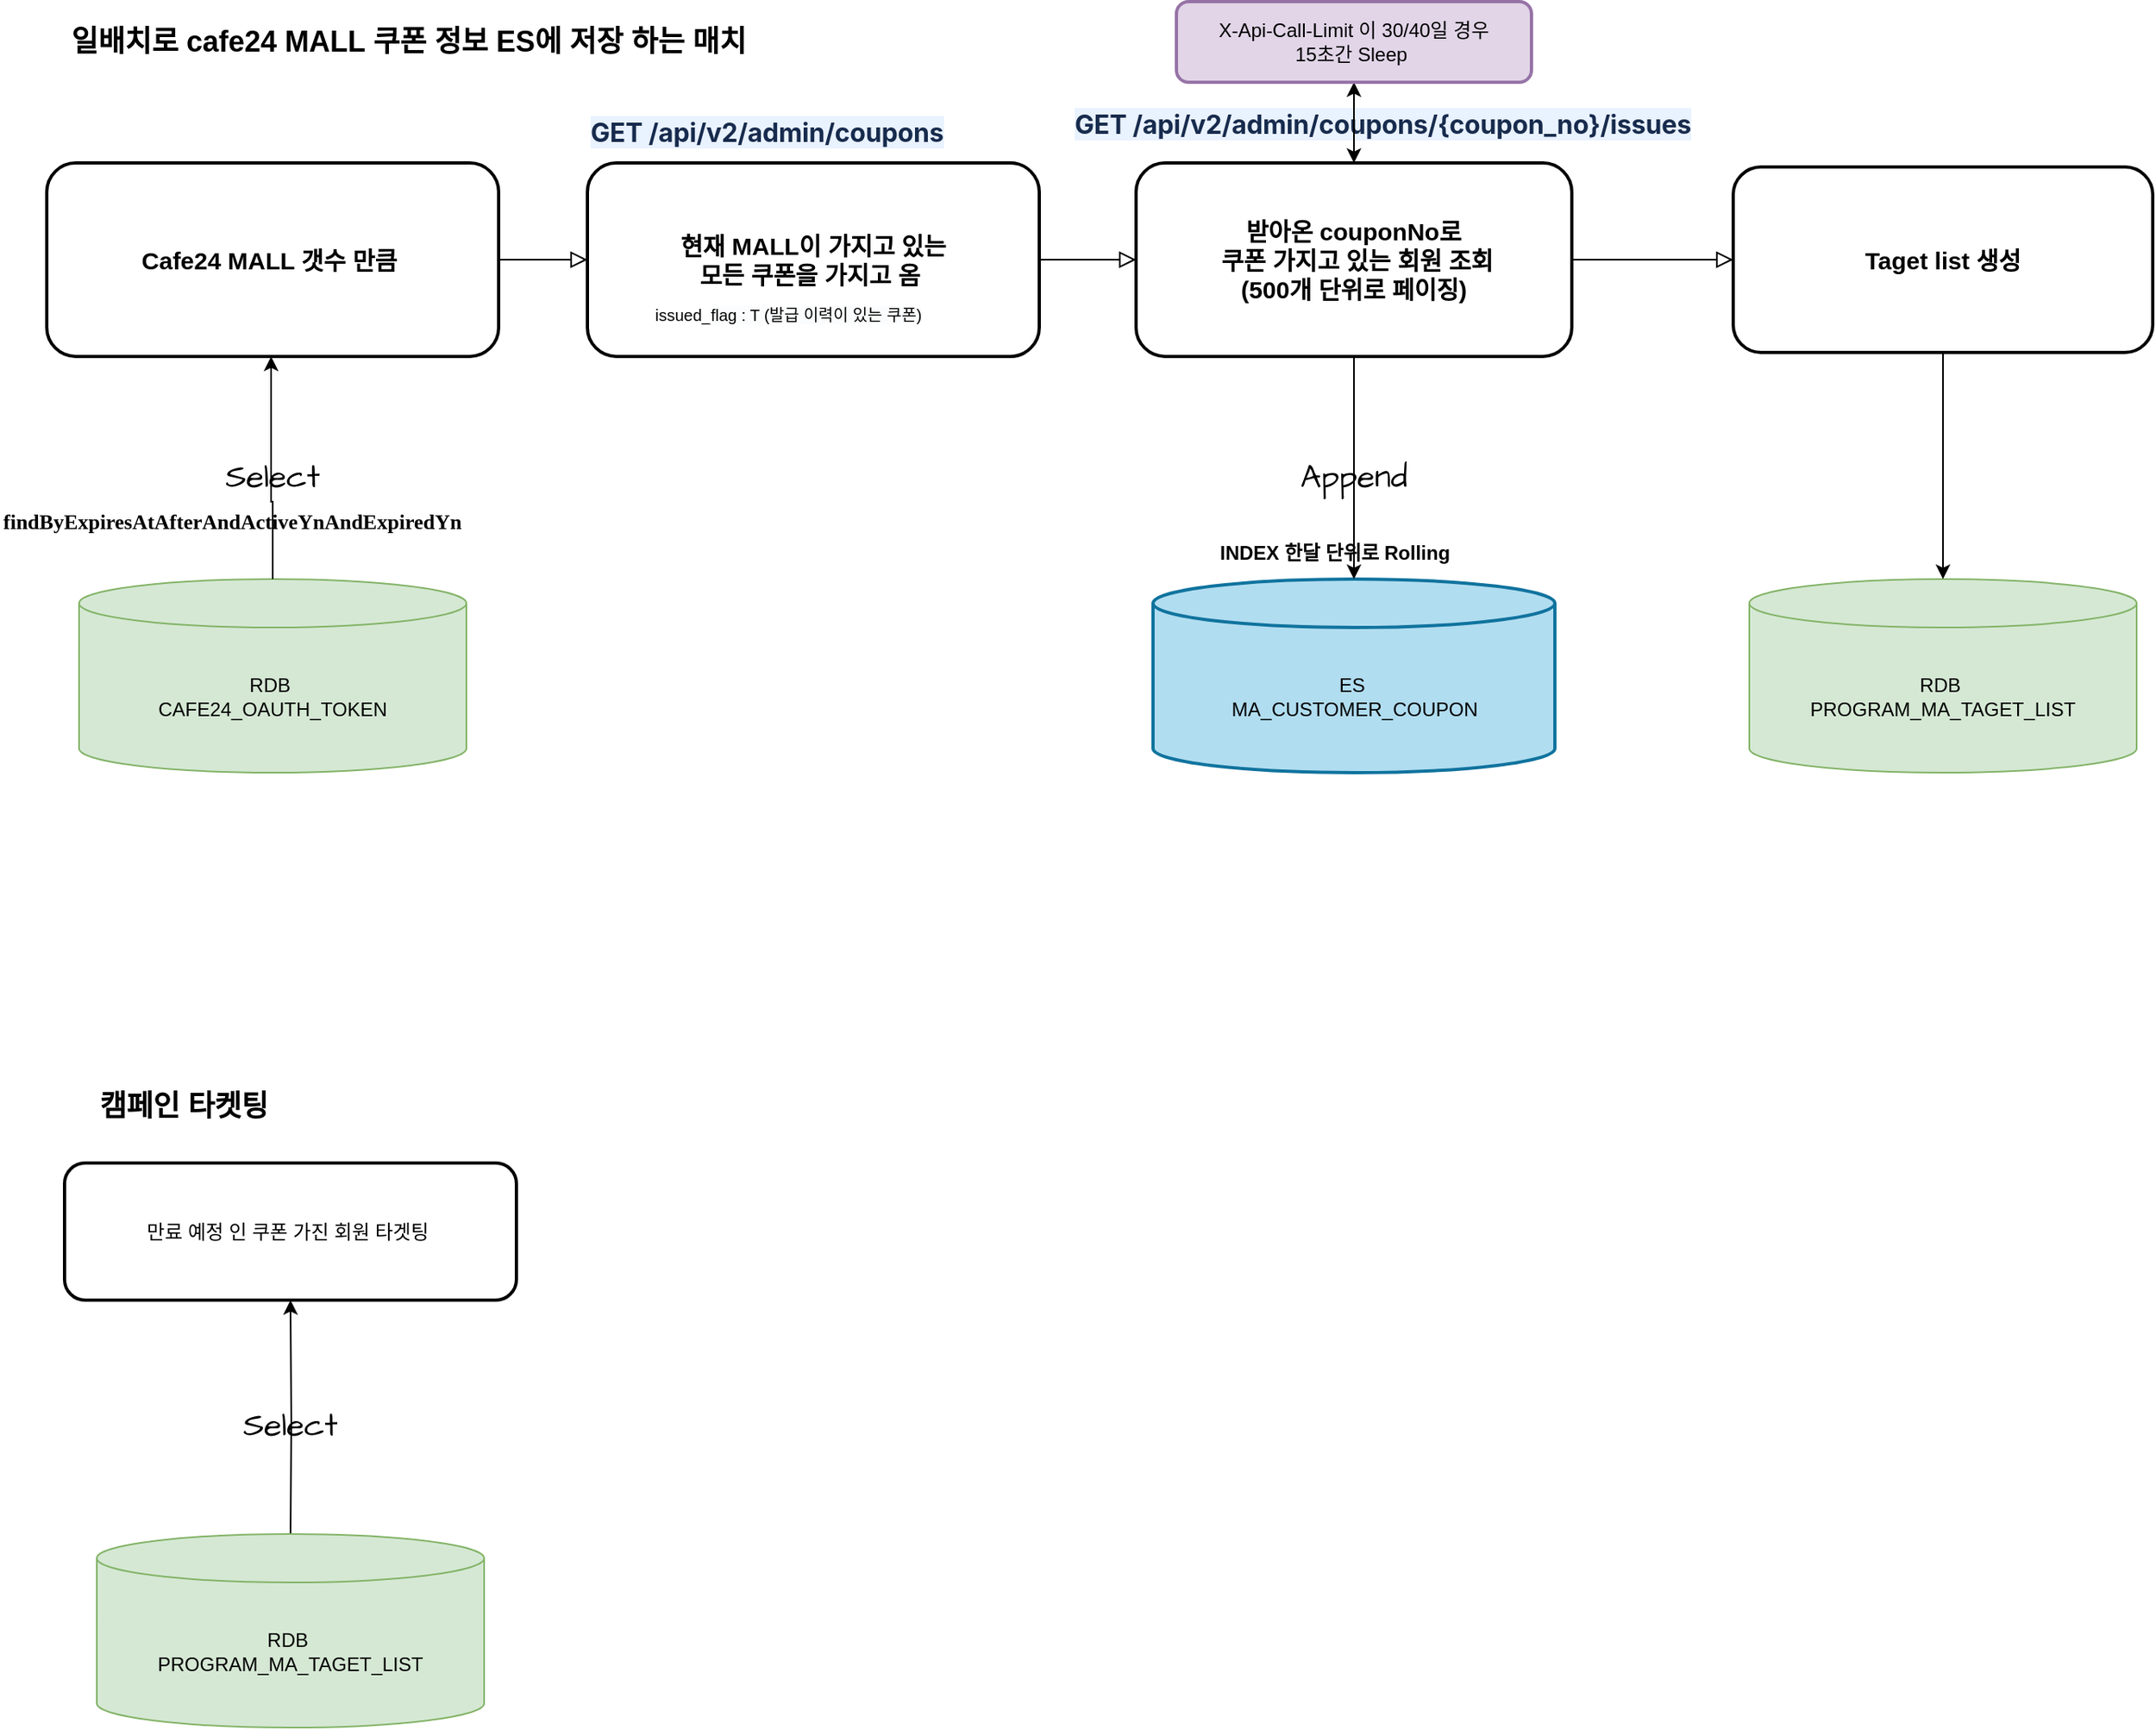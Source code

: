 <mxfile version="22.1.4" type="github">
  <diagram name="페이지-1" id="kGRFDqCRpIXt6rvVNNmI">
    <mxGraphModel dx="1793" dy="2134" grid="1" gridSize="10" guides="1" tooltips="1" connect="1" arrows="1" fold="1" page="1" pageScale="1" pageWidth="827" pageHeight="1169" math="0" shadow="0">
      <root>
        <mxCell id="0" />
        <mxCell id="1" parent="0" />
        <mxCell id="6Vo0aUUvTOWAhnGlf7_C-70" value="" style="rounded=0;html=1;jettySize=auto;orthogonalLoop=1;fontSize=11;endArrow=block;endFill=0;endSize=8;strokeWidth=1;shadow=0;labelBackgroundColor=none;edgeStyle=orthogonalEdgeStyle;fontColor=default;exitX=1;exitY=0.5;exitDx=0;exitDy=0;entryX=0;entryY=0.5;entryDx=0;entryDy=0;" edge="1" parent="1" source="6Vo0aUUvTOWAhnGlf7_C-71" target="6Vo0aUUvTOWAhnGlf7_C-72">
          <mxGeometry relative="1" as="geometry">
            <mxPoint x="720" y="133" as="targetPoint" />
            <mxPoint x="630" y="100" as="sourcePoint" />
          </mxGeometry>
        </mxCell>
        <mxCell id="6Vo0aUUvTOWAhnGlf7_C-71" value="&lt;b style=&quot;font-size: 15px;&quot;&gt;현재 MALL이 가지고 있는 &lt;br style=&quot;font-size: 15px;&quot;&gt;모든 쿠폰을 가지고 옴&amp;nbsp;&lt;/b&gt;" style="rounded=1;whiteSpace=wrap;html=1;fontSize=15;glass=0;strokeWidth=2;shadow=0;labelBackgroundColor=none;" vertex="1" parent="1">
          <mxGeometry x="390" y="90" width="280" height="120" as="geometry" />
        </mxCell>
        <mxCell id="6Vo0aUUvTOWAhnGlf7_C-115" value="" style="edgeStyle=orthogonalEdgeStyle;rounded=0;orthogonalLoop=1;jettySize=auto;html=1;" edge="1" parent="1" source="6Vo0aUUvTOWAhnGlf7_C-72" target="6Vo0aUUvTOWAhnGlf7_C-114">
          <mxGeometry relative="1" as="geometry" />
        </mxCell>
        <mxCell id="6Vo0aUUvTOWAhnGlf7_C-72" value="&lt;b style=&quot;font-size: 15px;&quot;&gt;받아온 couponNo로&lt;br style=&quot;font-size: 15px;&quot;&gt;&amp;nbsp;쿠폰 가지고 있는 회원 조회&lt;br style=&quot;font-size: 15px;&quot;&gt;&amp;nbsp;(500개 단위로 페이징)&amp;nbsp;&lt;/b&gt;" style="rounded=1;whiteSpace=wrap;html=1;fontSize=15;glass=0;strokeWidth=2;shadow=0;labelBackgroundColor=none;" vertex="1" parent="1">
          <mxGeometry x="730" y="90" width="270" height="120" as="geometry" />
        </mxCell>
        <mxCell id="6Vo0aUUvTOWAhnGlf7_C-73" value="&lt;strong data-renderer-mark=&quot;true&quot; style=&quot;color: rgb(23, 43, 77); font-family: -apple-system, BlinkMacSystemFont, &amp;quot;Segoe UI&amp;quot;, Roboto, Oxygen, Ubuntu, &amp;quot;Fira Sans&amp;quot;, &amp;quot;Droid Sans&amp;quot;, &amp;quot;Helvetica Neue&amp;quot;, sans-serif; font-size: 16px; font-style: normal; font-variant-ligatures: normal; font-variant-caps: normal; letter-spacing: -0.08px; orphans: 2; text-align: start; text-indent: 0px; text-transform: none; widows: 2; word-spacing: 0px; -webkit-text-stroke-width: 0px; background-color: rgb(233, 242, 255); text-decoration-thickness: initial; text-decoration-style: initial; text-decoration-color: initial;&quot;&gt;GET /api/v2/admin/coupons/{coupon_no}/issues&lt;/strong&gt;" style="text;whiteSpace=wrap;html=1;" vertex="1" parent="1">
          <mxGeometry x="690" y="50" width="400" height="50" as="geometry" />
        </mxCell>
        <mxCell id="6Vo0aUUvTOWAhnGlf7_C-74" value="&lt;strong data-renderer-mark=&quot;true&quot; style=&quot;color: rgb(23, 43, 77); font-family: -apple-system, BlinkMacSystemFont, &amp;quot;Segoe UI&amp;quot;, Roboto, Oxygen, Ubuntu, &amp;quot;Fira Sans&amp;quot;, &amp;quot;Droid Sans&amp;quot;, &amp;quot;Helvetica Neue&amp;quot;, sans-serif; font-size: 16px; font-style: normal; font-variant-ligatures: normal; font-variant-caps: normal; letter-spacing: -0.08px; orphans: 2; text-align: start; text-indent: 0px; text-transform: none; widows: 2; word-spacing: 0px; -webkit-text-stroke-width: 0px; background-color: rgb(233, 242, 255); text-decoration-thickness: initial; text-decoration-style: initial; text-decoration-color: initial;&quot;&gt;GET /api/v2/admin/coupons&lt;/strong&gt;" style="text;whiteSpace=wrap;html=1;" vertex="1" parent="1">
          <mxGeometry x="390" y="55" width="240" height="40" as="geometry" />
        </mxCell>
        <mxCell id="6Vo0aUUvTOWAhnGlf7_C-76" value="ES&amp;nbsp;&lt;br&gt;MA_CUSTOMER_COUPON" style="shape=cylinder3;whiteSpace=wrap;html=1;boundedLbl=1;backgroundOutline=1;size=15;strokeWidth=2;labelBackgroundColor=none;fillColor=#b1ddf0;strokeColor=#10739e;" vertex="1" parent="1">
          <mxGeometry x="740.5" y="348" width="249" height="120" as="geometry" />
        </mxCell>
        <mxCell id="6Vo0aUUvTOWAhnGlf7_C-77" value="&lt;b style=&quot;font-size: 15px;&quot;&gt;Cafe24 MALL 갯수 만큼&amp;nbsp;&lt;/b&gt;" style="rounded=1;whiteSpace=wrap;html=1;fontSize=15;glass=0;strokeWidth=2;shadow=0;labelBackgroundColor=none;" vertex="1" parent="1">
          <mxGeometry x="55" y="90" width="280" height="120" as="geometry" />
        </mxCell>
        <mxCell id="6Vo0aUUvTOWAhnGlf7_C-78" value="" style="rounded=0;html=1;jettySize=auto;orthogonalLoop=1;fontSize=11;endArrow=block;endFill=0;endSize=8;strokeWidth=1;shadow=0;labelBackgroundColor=none;edgeStyle=orthogonalEdgeStyle;fontColor=default;exitX=1;exitY=0.5;exitDx=0;exitDy=0;entryX=0;entryY=0.5;entryDx=0;entryDy=0;" edge="1" parent="1" source="6Vo0aUUvTOWAhnGlf7_C-77" target="6Vo0aUUvTOWAhnGlf7_C-71">
          <mxGeometry relative="1" as="geometry">
            <mxPoint x="395" y="137.2" as="targetPoint" />
            <mxPoint x="335" y="137.2" as="sourcePoint" />
          </mxGeometry>
        </mxCell>
        <mxCell id="6Vo0aUUvTOWAhnGlf7_C-80" value="&lt;b&gt;&lt;font style=&quot;font-size: 18px;&quot;&gt;일배치로 cafe24 MALL 쿠폰 정보 ES에 저장 하는 매치&lt;/font&gt;&amp;nbsp;&lt;/b&gt;" style="text;strokeColor=none;align=center;fillColor=none;html=1;verticalAlign=middle;whiteSpace=wrap;rounded=0;" vertex="1" parent="1">
          <mxGeometry x="26" y="-10" width="510" height="50" as="geometry" />
        </mxCell>
        <mxCell id="6Vo0aUUvTOWAhnGlf7_C-81" value="&lt;span style=&quot;font-size: 18px;&quot;&gt;&lt;b&gt;캠페인 타켓팅&lt;br&gt;&lt;/b&gt;&lt;/span&gt;" style="text;strokeColor=none;align=center;fillColor=none;html=1;verticalAlign=middle;whiteSpace=wrap;rounded=0;" vertex="1" parent="1">
          <mxGeometry x="40" y="650" width="200" height="50" as="geometry" />
        </mxCell>
        <mxCell id="6Vo0aUUvTOWAhnGlf7_C-83" value="" style="edgeStyle=orthogonalEdgeStyle;rounded=0;orthogonalLoop=1;jettySize=auto;html=1;entryX=0.5;entryY=1;entryDx=0;entryDy=0;" edge="1" parent="1" target="6Vo0aUUvTOWAhnGlf7_C-85">
          <mxGeometry relative="1" as="geometry">
            <mxPoint x="206" y="840" as="targetPoint" />
            <mxPoint x="206" y="946" as="sourcePoint" />
          </mxGeometry>
        </mxCell>
        <mxCell id="6Vo0aUUvTOWAhnGlf7_C-85" value="만료 예정 인 쿠폰 가진 회원 타겟팅&amp;nbsp;" style="rounded=1;whiteSpace=wrap;html=1;fontSize=12;glass=0;strokeWidth=2;shadow=0;labelBackgroundColor=none;" vertex="1" parent="1">
          <mxGeometry x="66" y="710" width="280" height="85" as="geometry" />
        </mxCell>
        <mxCell id="6Vo0aUUvTOWAhnGlf7_C-93" value="RDB&amp;nbsp;&lt;br&gt;CAFE24_OAUTH_TOKEN" style="shape=cylinder3;whiteSpace=wrap;html=1;boundedLbl=1;backgroundOutline=1;size=15;fillColor=#d5e8d4;strokeColor=#82b366;" vertex="1" parent="1">
          <mxGeometry x="75" y="348" width="240" height="120" as="geometry" />
        </mxCell>
        <mxCell id="6Vo0aUUvTOWAhnGlf7_C-94" value="" style="edgeStyle=orthogonalEdgeStyle;rounded=0;orthogonalLoop=1;jettySize=auto;html=1;exitX=0.5;exitY=0;exitDx=0;exitDy=0;exitPerimeter=0;" edge="1" parent="1" source="6Vo0aUUvTOWAhnGlf7_C-93">
          <mxGeometry relative="1" as="geometry">
            <mxPoint x="194.47" y="330" as="sourcePoint" />
            <mxPoint x="194" y="210" as="targetPoint" />
            <Array as="points">
              <mxPoint x="195" y="300" />
            </Array>
          </mxGeometry>
        </mxCell>
        <mxCell id="6Vo0aUUvTOWAhnGlf7_C-95" value="&lt;div style=&quot;font-size: 13px;&quot;&gt;&lt;span style=&quot;font-size: 13px;&quot;&gt;findByExpiresAtAfterAndActiveYnAndExpiredYn&lt;/span&gt;&lt;/div&gt;" style="text;whiteSpace=wrap;html=1;fontStyle=1;fontSize=13;fontFamily=Verdana;labelBackgroundColor=none;" vertex="1" parent="1">
          <mxGeometry x="26" y="298" width="320" height="40" as="geometry" />
        </mxCell>
        <mxCell id="6Vo0aUUvTOWAhnGlf7_C-96" value="Append" style="whiteSpace=wrap;html=1;sketch=1;hachureGap=4;jiggle=2;curveFitting=1;fontFamily=Architects Daughter;fontSource=https%3A%2F%2Ffonts.googleapis.com%2Fcss%3Ffamily%3DArchitects%2BDaughter;fontSize=20;strokeColor=none;fillColor=none;" vertex="1" parent="1">
          <mxGeometry x="773" y="270" width="184" height="28" as="geometry" />
        </mxCell>
        <mxCell id="6Vo0aUUvTOWAhnGlf7_C-97" value="Select" style="whiteSpace=wrap;html=1;sketch=1;hachureGap=4;jiggle=2;curveFitting=1;fontFamily=Architects Daughter;fontSource=https%3A%2F%2Ffonts.googleapis.com%2Fcss%3Ffamily%3DArchitects%2BDaughter;fontSize=20;strokeColor=none;fillColor=none;" vertex="1" parent="1">
          <mxGeometry x="135" y="270" width="120" height="28" as="geometry" />
        </mxCell>
        <mxCell id="6Vo0aUUvTOWAhnGlf7_C-98" value="Select" style="whiteSpace=wrap;html=1;sketch=1;hachureGap=4;jiggle=2;curveFitting=1;fontFamily=Architects Daughter;fontSource=https%3A%2F%2Ffonts.googleapis.com%2Fcss%3Ffamily%3DArchitects%2BDaughter;fontSize=20;strokeColor=none;fillColor=none;" vertex="1" parent="1">
          <mxGeometry x="146" y="858" width="120" height="28" as="geometry" />
        </mxCell>
        <mxCell id="6Vo0aUUvTOWAhnGlf7_C-102" value="&lt;span style=&quot;border-color: var(--border-color); color: rgb(0, 0, 0); font-family: Helvetica; font-style: normal; font-variant-ligatures: normal; font-variant-caps: normal; font-weight: 400; letter-spacing: normal; orphans: 2; text-align: left; text-indent: 0px; text-transform: none; widows: 2; word-spacing: 0px; -webkit-text-stroke-width: 0px; background-color: initial; text-decoration-thickness: initial; text-decoration-style: initial; text-decoration-color: initial; font-size: 10px;&quot;&gt;issued_&lt;/span&gt;&lt;wbr style=&quot;border-color: var(--border-color); color: rgb(0, 0, 0); font-family: Helvetica; font-style: normal; font-variant-ligatures: normal; font-variant-caps: normal; font-weight: 400; letter-spacing: normal; orphans: 2; text-align: left; text-indent: 0px; text-transform: none; widows: 2; word-spacing: 0px; -webkit-text-stroke-width: 0px; background-color: initial; text-decoration-thickness: initial; text-decoration-style: initial; text-decoration-color: initial; font-size: 10px; box-sizing: border-box;&quot;&gt;&lt;span style=&quot;border-color: var(--border-color); color: rgb(0, 0, 0); font-family: Helvetica; font-style: normal; font-variant-ligatures: normal; font-variant-caps: normal; font-weight: 400; letter-spacing: normal; orphans: 2; text-align: left; text-indent: 0px; text-transform: none; widows: 2; word-spacing: 0px; -webkit-text-stroke-width: 0px; text-decoration-thickness: initial; text-decoration-style: initial; text-decoration-color: initial; font-size: 10px; background-color: rgb(251, 252, 253);&quot;&gt;flag : T (발급 이력이 있는 쿠폰)&lt;/span&gt;" style="text;whiteSpace=wrap;html=1;" vertex="1" parent="1">
          <mxGeometry x="430" y="170" width="200" height="40" as="geometry" />
        </mxCell>
        <mxCell id="6Vo0aUUvTOWAhnGlf7_C-103" value="" style="edgeStyle=orthogonalEdgeStyle;rounded=0;orthogonalLoop=1;jettySize=auto;html=1;entryX=0.5;entryY=0;entryDx=0;entryDy=0;exitX=0.5;exitY=1;exitDx=0;exitDy=0;entryPerimeter=0;" edge="1" parent="1" source="6Vo0aUUvTOWAhnGlf7_C-72" target="6Vo0aUUvTOWAhnGlf7_C-76">
          <mxGeometry relative="1" as="geometry">
            <mxPoint x="740.53" y="575" as="sourcePoint" />
            <mxPoint x="740" y="280" as="targetPoint" />
          </mxGeometry>
        </mxCell>
        <mxCell id="6Vo0aUUvTOWAhnGlf7_C-104" value="&lt;font style=&quot;font-size: 12px;&quot;&gt;&lt;b&gt;INDEX 한달 단위로 Rolling&amp;nbsp;&lt;/b&gt;&lt;/font&gt;" style="text;whiteSpace=wrap;html=1;" vertex="1" parent="1">
          <mxGeometry x="780" y="318" width="200" height="40" as="geometry" />
        </mxCell>
        <mxCell id="6Vo0aUUvTOWAhnGlf7_C-105" value="&lt;b&gt;Taget list 생성&lt;/b&gt;" style="whiteSpace=wrap;html=1;rounded=1;glass=0;strokeWidth=2;shadow=0;labelBackgroundColor=none;fontSize=15;" vertex="1" parent="1">
          <mxGeometry x="1100" y="92.5" width="260" height="115" as="geometry" />
        </mxCell>
        <mxCell id="6Vo0aUUvTOWAhnGlf7_C-108" value="RDB&amp;nbsp;&lt;br&gt;PROGRAM_MA_TAGET_LIST" style="shape=cylinder3;whiteSpace=wrap;html=1;boundedLbl=1;backgroundOutline=1;size=15;fillColor=#d5e8d4;strokeColor=#82b366;" vertex="1" parent="1">
          <mxGeometry x="1110" y="348" width="240" height="120" as="geometry" />
        </mxCell>
        <mxCell id="6Vo0aUUvTOWAhnGlf7_C-110" value="" style="edgeStyle=orthogonalEdgeStyle;rounded=0;orthogonalLoop=1;jettySize=auto;html=1;entryX=0.5;entryY=0;entryDx=0;entryDy=0;entryPerimeter=0;exitX=0.5;exitY=1;exitDx=0;exitDy=0;" edge="1" parent="1" source="6Vo0aUUvTOWAhnGlf7_C-105" target="6Vo0aUUvTOWAhnGlf7_C-108">
          <mxGeometry relative="1" as="geometry">
            <mxPoint x="1240" y="200" as="sourcePoint" />
            <mxPoint x="1230" y="390" as="targetPoint" />
          </mxGeometry>
        </mxCell>
        <mxCell id="6Vo0aUUvTOWAhnGlf7_C-112" value="" style="rounded=0;html=1;jettySize=auto;orthogonalLoop=1;fontSize=11;endArrow=block;endFill=0;endSize=8;strokeWidth=1;shadow=0;labelBackgroundColor=none;edgeStyle=orthogonalEdgeStyle;fontColor=default;exitX=1;exitY=0.5;exitDx=0;exitDy=0;entryX=0;entryY=0.5;entryDx=0;entryDy=0;" edge="1" parent="1" source="6Vo0aUUvTOWAhnGlf7_C-72" target="6Vo0aUUvTOWAhnGlf7_C-105">
          <mxGeometry relative="1" as="geometry">
            <mxPoint x="1066" y="160" as="targetPoint" />
            <mxPoint x="1006" y="160" as="sourcePoint" />
          </mxGeometry>
        </mxCell>
        <mxCell id="6Vo0aUUvTOWAhnGlf7_C-116" value="" style="edgeStyle=orthogonalEdgeStyle;rounded=0;orthogonalLoop=1;jettySize=auto;html=1;" edge="1" parent="1" source="6Vo0aUUvTOWAhnGlf7_C-114" target="6Vo0aUUvTOWAhnGlf7_C-72">
          <mxGeometry relative="1" as="geometry" />
        </mxCell>
        <mxCell id="6Vo0aUUvTOWAhnGlf7_C-114" value="X-Api-Call-Limit 이 30/40일 경우&lt;br&gt;15초간 Sleep&amp;nbsp;" style="whiteSpace=wrap;html=1;rounded=1;glass=0;strokeWidth=2;shadow=0;labelBackgroundColor=none;fillColor=#e1d5e7;strokeColor=#9673a6;" vertex="1" parent="1">
          <mxGeometry x="755" y="-10" width="220" height="50" as="geometry" />
        </mxCell>
        <mxCell id="6Vo0aUUvTOWAhnGlf7_C-117" value="RDB&amp;nbsp;&lt;br&gt;PROGRAM_MA_TAGET_LIST" style="shape=cylinder3;whiteSpace=wrap;html=1;boundedLbl=1;backgroundOutline=1;size=15;fillColor=#d5e8d4;strokeColor=#82b366;" vertex="1" parent="1">
          <mxGeometry x="86" y="940" width="240" height="120" as="geometry" />
        </mxCell>
      </root>
    </mxGraphModel>
  </diagram>
</mxfile>
